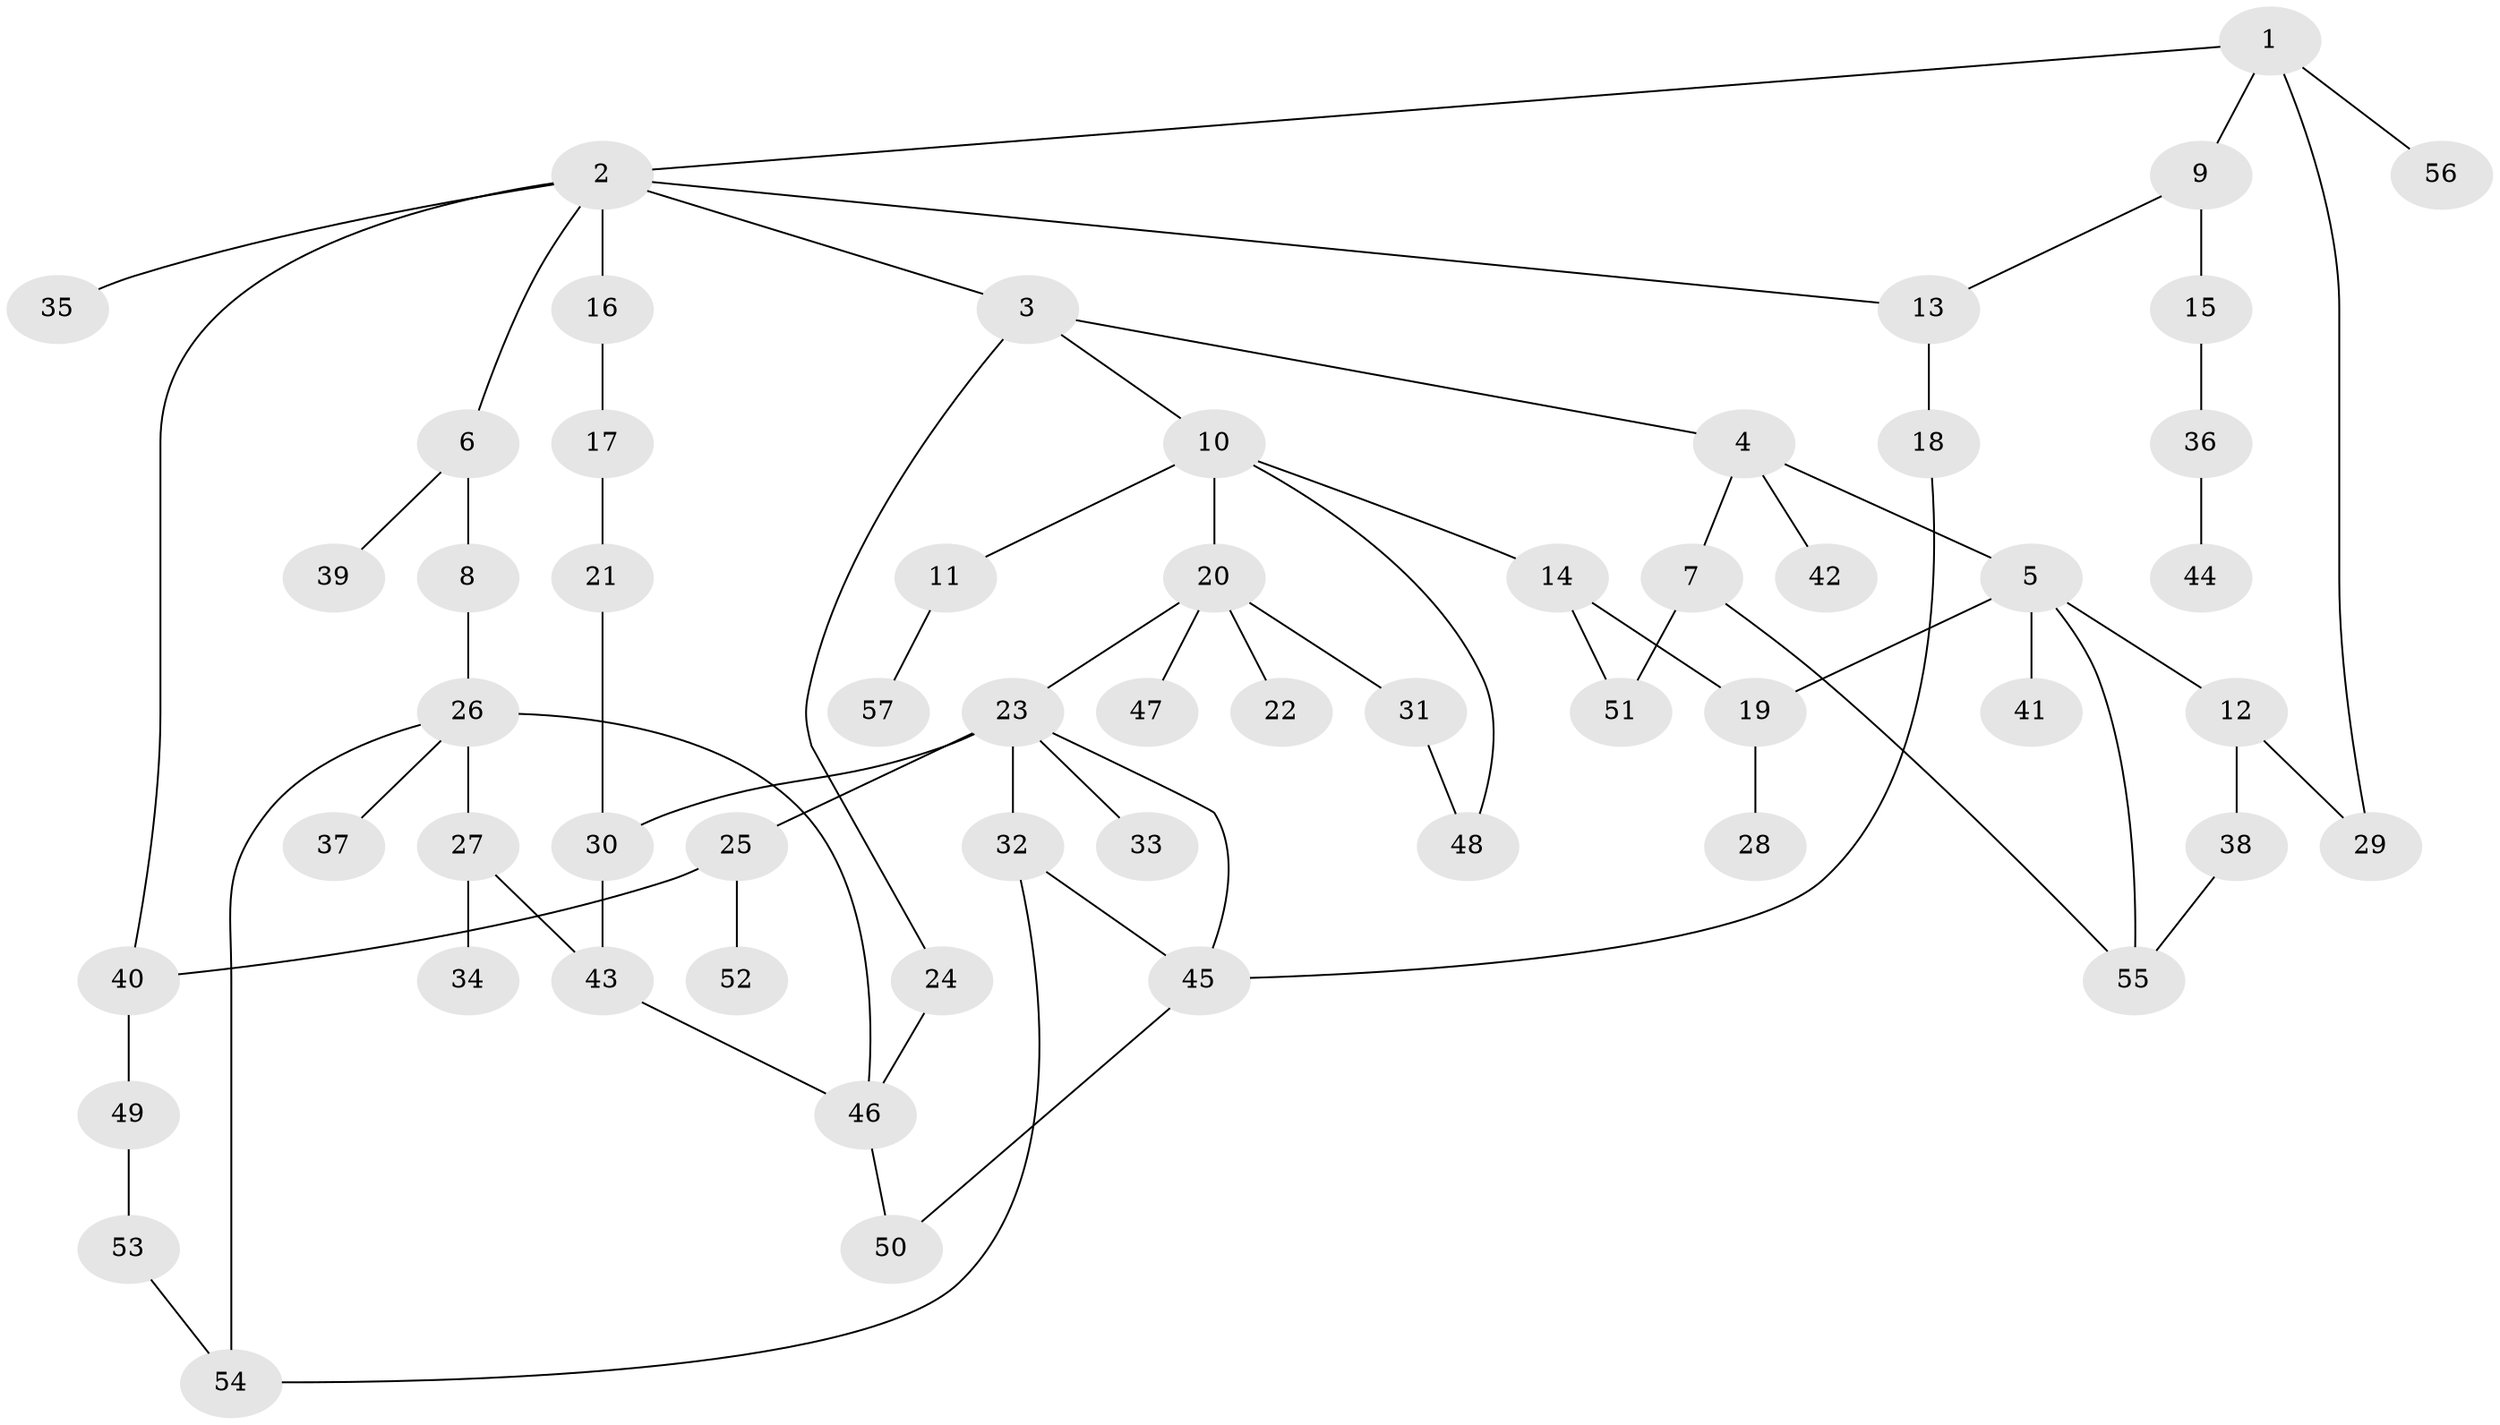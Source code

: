// coarse degree distribution, {4: 0.2857142857142857, 6: 0.02857142857142857, 3: 0.2571428571428571, 2: 0.17142857142857143, 1: 0.22857142857142856, 5: 0.02857142857142857}
// Generated by graph-tools (version 1.1) at 2025/48/03/04/25 22:48:40]
// undirected, 57 vertices, 73 edges
graph export_dot {
  node [color=gray90,style=filled];
  1;
  2;
  3;
  4;
  5;
  6;
  7;
  8;
  9;
  10;
  11;
  12;
  13;
  14;
  15;
  16;
  17;
  18;
  19;
  20;
  21;
  22;
  23;
  24;
  25;
  26;
  27;
  28;
  29;
  30;
  31;
  32;
  33;
  34;
  35;
  36;
  37;
  38;
  39;
  40;
  41;
  42;
  43;
  44;
  45;
  46;
  47;
  48;
  49;
  50;
  51;
  52;
  53;
  54;
  55;
  56;
  57;
  1 -- 2;
  1 -- 9;
  1 -- 29;
  1 -- 56;
  2 -- 3;
  2 -- 6;
  2 -- 13;
  2 -- 16;
  2 -- 35;
  2 -- 40;
  3 -- 4;
  3 -- 10;
  3 -- 24;
  4 -- 5;
  4 -- 7;
  4 -- 42;
  5 -- 12;
  5 -- 19;
  5 -- 41;
  5 -- 55;
  6 -- 8;
  6 -- 39;
  7 -- 51;
  7 -- 55;
  8 -- 26;
  9 -- 15;
  9 -- 13;
  10 -- 11;
  10 -- 14;
  10 -- 20;
  10 -- 48;
  11 -- 57;
  12 -- 38;
  12 -- 29;
  13 -- 18;
  14 -- 51;
  14 -- 19;
  15 -- 36;
  16 -- 17;
  17 -- 21;
  18 -- 45;
  19 -- 28;
  20 -- 22;
  20 -- 23;
  20 -- 31;
  20 -- 47;
  21 -- 30;
  23 -- 25;
  23 -- 30;
  23 -- 32;
  23 -- 33;
  23 -- 45;
  24 -- 46;
  25 -- 52;
  25 -- 40;
  26 -- 27;
  26 -- 37;
  26 -- 54;
  26 -- 46;
  27 -- 34;
  27 -- 43;
  30 -- 43;
  31 -- 48;
  32 -- 45;
  32 -- 54;
  36 -- 44;
  38 -- 55;
  40 -- 49;
  43 -- 46;
  45 -- 50;
  46 -- 50;
  49 -- 53;
  53 -- 54;
}
